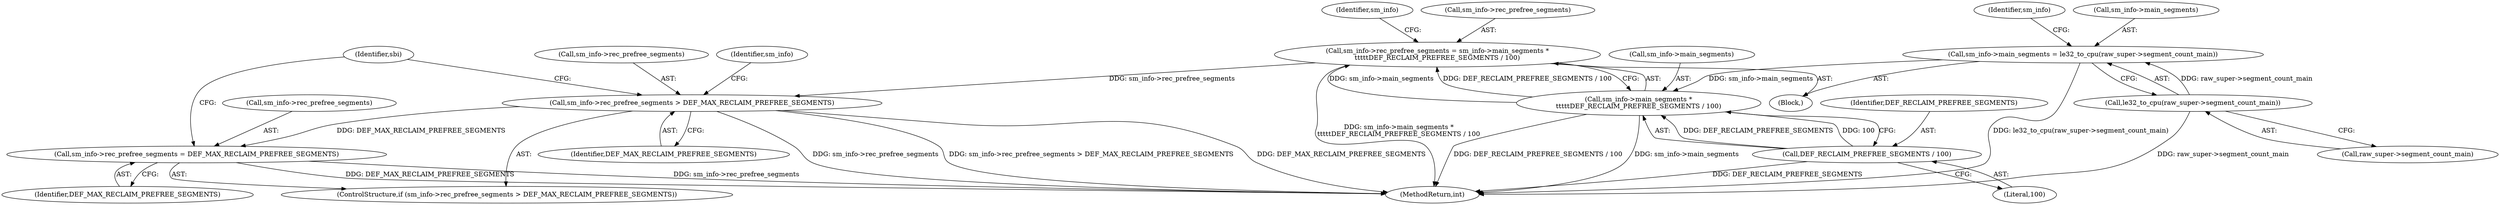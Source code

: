 digraph "0_linux_d4fdf8ba0e5808ba9ad6b44337783bd9935e0982@API" {
"1000202" [label="(Call,sm_info->rec_prefree_segments > DEF_MAX_RECLAIM_PREFREE_SEGMENTS)"];
"1000190" [label="(Call,sm_info->rec_prefree_segments = sm_info->main_segments *\n\t\t\t\t\tDEF_RECLAIM_PREFREE_SEGMENTS / 100)"];
"1000194" [label="(Call,sm_info->main_segments *\n\t\t\t\t\tDEF_RECLAIM_PREFREE_SEGMENTS / 100)"];
"1000174" [label="(Call,sm_info->main_segments = le32_to_cpu(raw_super->segment_count_main))"];
"1000178" [label="(Call,le32_to_cpu(raw_super->segment_count_main))"];
"1000198" [label="(Call,DEF_RECLAIM_PREFREE_SEGMENTS / 100)"];
"1000207" [label="(Call,sm_info->rec_prefree_segments = DEF_MAX_RECLAIM_PREFREE_SEGMENTS)"];
"1000201" [label="(ControlStructure,if (sm_info->rec_prefree_segments > DEF_MAX_RECLAIM_PREFREE_SEGMENTS))"];
"1000184" [label="(Identifier,sm_info)"];
"1000179" [label="(Call,raw_super->segment_count_main)"];
"1000312" [label="(MethodReturn,int)"];
"1000104" [label="(Block,)"];
"1000174" [label="(Call,sm_info->main_segments = le32_to_cpu(raw_super->segment_count_main))"];
"1000204" [label="(Identifier,sm_info)"];
"1000178" [label="(Call,le32_to_cpu(raw_super->segment_count_main))"];
"1000215" [label="(Identifier,sbi)"];
"1000199" [label="(Identifier,DEF_RECLAIM_PREFREE_SEGMENTS)"];
"1000191" [label="(Call,sm_info->rec_prefree_segments)"];
"1000209" [label="(Identifier,sm_info)"];
"1000198" [label="(Call,DEF_RECLAIM_PREFREE_SEGMENTS / 100)"];
"1000195" [label="(Call,sm_info->main_segments)"];
"1000200" [label="(Literal,100)"];
"1000207" [label="(Call,sm_info->rec_prefree_segments = DEF_MAX_RECLAIM_PREFREE_SEGMENTS)"];
"1000203" [label="(Call,sm_info->rec_prefree_segments)"];
"1000194" [label="(Call,sm_info->main_segments *\n\t\t\t\t\tDEF_RECLAIM_PREFREE_SEGMENTS / 100)"];
"1000175" [label="(Call,sm_info->main_segments)"];
"1000208" [label="(Call,sm_info->rec_prefree_segments)"];
"1000202" [label="(Call,sm_info->rec_prefree_segments > DEF_MAX_RECLAIM_PREFREE_SEGMENTS)"];
"1000190" [label="(Call,sm_info->rec_prefree_segments = sm_info->main_segments *\n\t\t\t\t\tDEF_RECLAIM_PREFREE_SEGMENTS / 100)"];
"1000211" [label="(Identifier,DEF_MAX_RECLAIM_PREFREE_SEGMENTS)"];
"1000206" [label="(Identifier,DEF_MAX_RECLAIM_PREFREE_SEGMENTS)"];
"1000202" -> "1000201"  [label="AST: "];
"1000202" -> "1000206"  [label="CFG: "];
"1000203" -> "1000202"  [label="AST: "];
"1000206" -> "1000202"  [label="AST: "];
"1000209" -> "1000202"  [label="CFG: "];
"1000215" -> "1000202"  [label="CFG: "];
"1000202" -> "1000312"  [label="DDG: DEF_MAX_RECLAIM_PREFREE_SEGMENTS"];
"1000202" -> "1000312"  [label="DDG: sm_info->rec_prefree_segments"];
"1000202" -> "1000312"  [label="DDG: sm_info->rec_prefree_segments > DEF_MAX_RECLAIM_PREFREE_SEGMENTS"];
"1000190" -> "1000202"  [label="DDG: sm_info->rec_prefree_segments"];
"1000202" -> "1000207"  [label="DDG: DEF_MAX_RECLAIM_PREFREE_SEGMENTS"];
"1000190" -> "1000104"  [label="AST: "];
"1000190" -> "1000194"  [label="CFG: "];
"1000191" -> "1000190"  [label="AST: "];
"1000194" -> "1000190"  [label="AST: "];
"1000204" -> "1000190"  [label="CFG: "];
"1000190" -> "1000312"  [label="DDG: sm_info->main_segments *\n\t\t\t\t\tDEF_RECLAIM_PREFREE_SEGMENTS / 100"];
"1000194" -> "1000190"  [label="DDG: sm_info->main_segments"];
"1000194" -> "1000190"  [label="DDG: DEF_RECLAIM_PREFREE_SEGMENTS / 100"];
"1000194" -> "1000198"  [label="CFG: "];
"1000195" -> "1000194"  [label="AST: "];
"1000198" -> "1000194"  [label="AST: "];
"1000194" -> "1000312"  [label="DDG: sm_info->main_segments"];
"1000194" -> "1000312"  [label="DDG: DEF_RECLAIM_PREFREE_SEGMENTS / 100"];
"1000174" -> "1000194"  [label="DDG: sm_info->main_segments"];
"1000198" -> "1000194"  [label="DDG: DEF_RECLAIM_PREFREE_SEGMENTS"];
"1000198" -> "1000194"  [label="DDG: 100"];
"1000174" -> "1000104"  [label="AST: "];
"1000174" -> "1000178"  [label="CFG: "];
"1000175" -> "1000174"  [label="AST: "];
"1000178" -> "1000174"  [label="AST: "];
"1000184" -> "1000174"  [label="CFG: "];
"1000174" -> "1000312"  [label="DDG: le32_to_cpu(raw_super->segment_count_main)"];
"1000178" -> "1000174"  [label="DDG: raw_super->segment_count_main"];
"1000178" -> "1000179"  [label="CFG: "];
"1000179" -> "1000178"  [label="AST: "];
"1000178" -> "1000312"  [label="DDG: raw_super->segment_count_main"];
"1000198" -> "1000200"  [label="CFG: "];
"1000199" -> "1000198"  [label="AST: "];
"1000200" -> "1000198"  [label="AST: "];
"1000198" -> "1000312"  [label="DDG: DEF_RECLAIM_PREFREE_SEGMENTS"];
"1000207" -> "1000201"  [label="AST: "];
"1000207" -> "1000211"  [label="CFG: "];
"1000208" -> "1000207"  [label="AST: "];
"1000211" -> "1000207"  [label="AST: "];
"1000215" -> "1000207"  [label="CFG: "];
"1000207" -> "1000312"  [label="DDG: sm_info->rec_prefree_segments"];
"1000207" -> "1000312"  [label="DDG: DEF_MAX_RECLAIM_PREFREE_SEGMENTS"];
}
